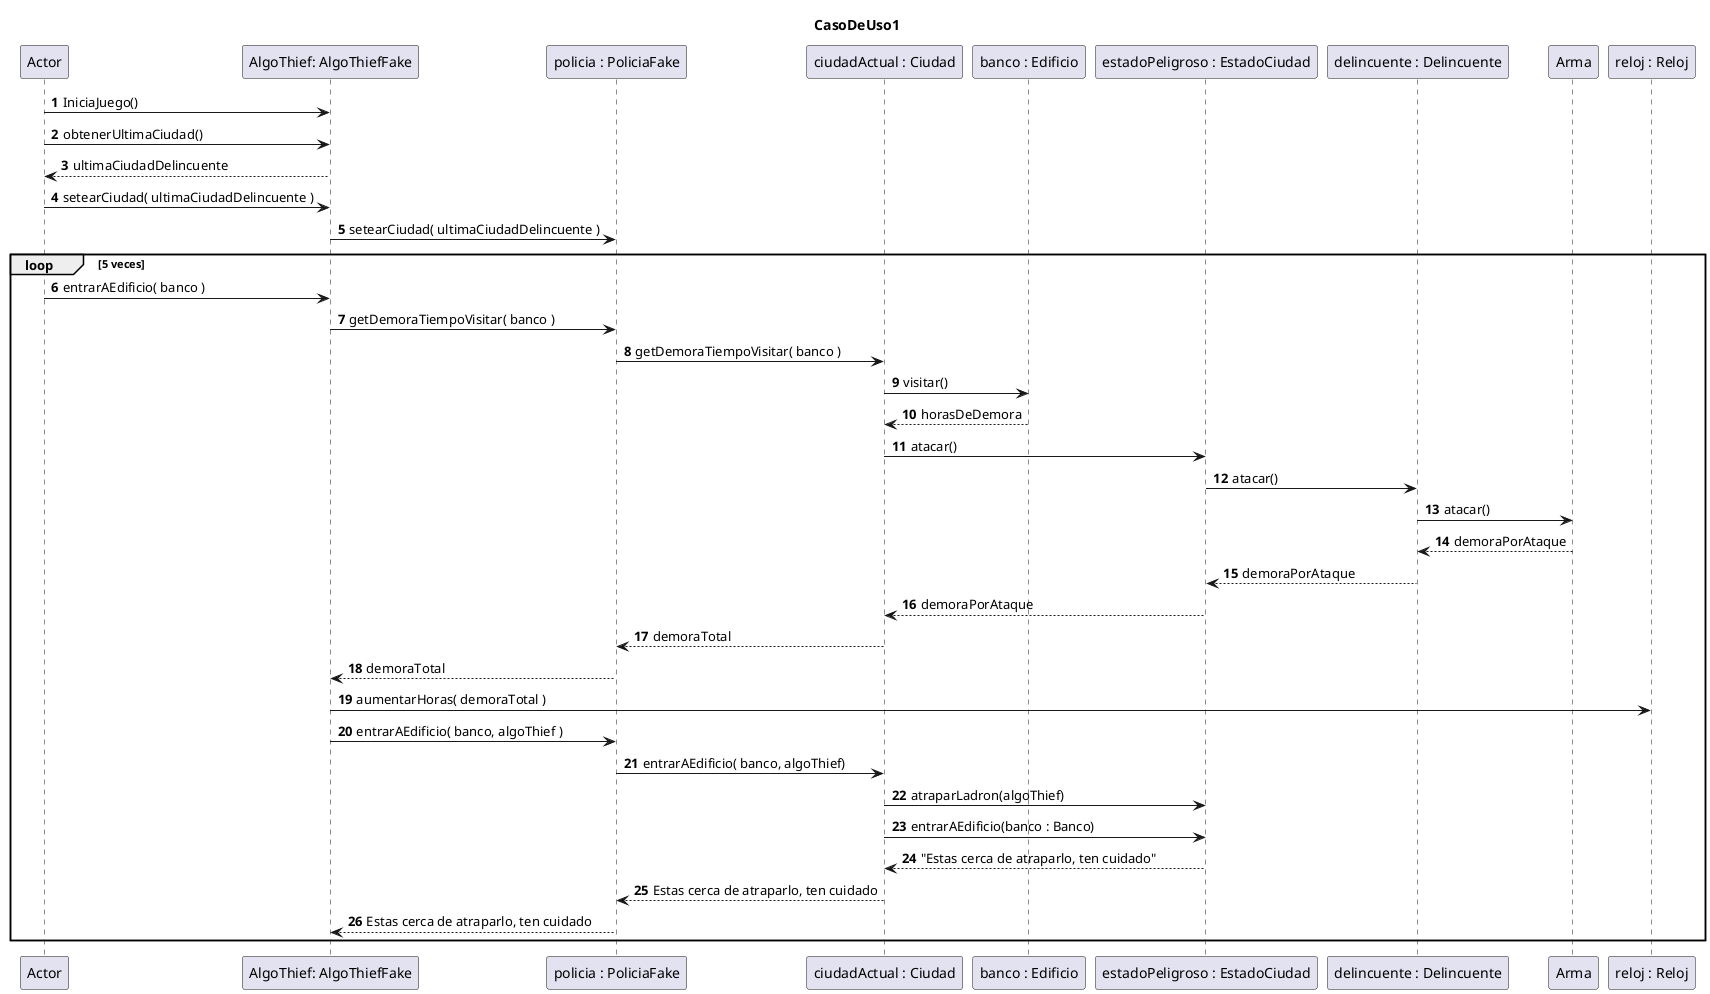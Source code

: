 @startuml
'https://plantuml.com/sequence-diagram

autonumber
title : CasoDeUso1
Actor -> "AlgoThief: AlgoThiefFake": IniciaJuego()
Actor -> "AlgoThief: AlgoThiefFake": obtenerUltimaCiudad()
"AlgoThief: AlgoThiefFake" --> Actor: ultimaCiudadDelincuente
Actor -> "AlgoThief: AlgoThiefFake": setearCiudad( ultimaCiudadDelincuente )
"AlgoThief: AlgoThiefFake" -> "policia : PoliciaFake" : setearCiudad( ultimaCiudadDelincuente )

loop 5 veces
Actor -> "AlgoThief: AlgoThiefFake" : entrarAEdificio( banco )
"AlgoThief: AlgoThiefFake" -> "policia : PoliciaFake" : getDemoraTiempoVisitar( banco )
"policia : PoliciaFake" -> "ciudadActual : Ciudad" : getDemoraTiempoVisitar( banco )
"ciudadActual : Ciudad" -> "banco : Edificio" : visitar()
"banco : Edificio" --> "ciudadActual : Ciudad" : horasDeDemora
"ciudadActual : Ciudad" -> "estadoPeligroso : EstadoCiudad" : atacar()
"estadoPeligroso : EstadoCiudad" -> "delincuente : Delincuente" : atacar()
"delincuente : Delincuente" -> Arma : atacar()
Arma --> "delincuente : Delincuente" : demoraPorAtaque
"delincuente : Delincuente" --> "estadoPeligroso : EstadoCiudad" : demoraPorAtaque
"estadoPeligroso : EstadoCiudad" --> "ciudadActual : Ciudad" : demoraPorAtaque
"ciudadActual : Ciudad" --> "policia : PoliciaFake" : demoraTotal
"policia : PoliciaFake" --> "AlgoThief: AlgoThiefFake" : demoraTotal
"AlgoThief: AlgoThiefFake" -> "reloj : Reloj" : aumentarHoras( demoraTotal )
"AlgoThief: AlgoThiefFake" -> "policia : PoliciaFake" : entrarAEdificio( banco, algoThief )
"policia : PoliciaFake" -> "ciudadActual : Ciudad" : entrarAEdificio( banco, algoThief)
"ciudadActual : Ciudad" -> "estadoPeligroso : EstadoCiudad" : atraparLadron(algoThief)
"ciudadActual : Ciudad" -> "estadoPeligroso : EstadoCiudad" : entrarAEdificio(banco : Banco)
"estadoPeligroso : EstadoCiudad" --> "ciudadActual : Ciudad" : "Estas cerca de atraparlo, ten cuidado"
"ciudadActual : Ciudad" --> "policia : PoliciaFake" : Estas cerca de atraparlo, ten cuidado
"policia : PoliciaFake" --> "AlgoThief: AlgoThiefFake" : Estas cerca de atraparlo, ten cuidado
end
@enduml